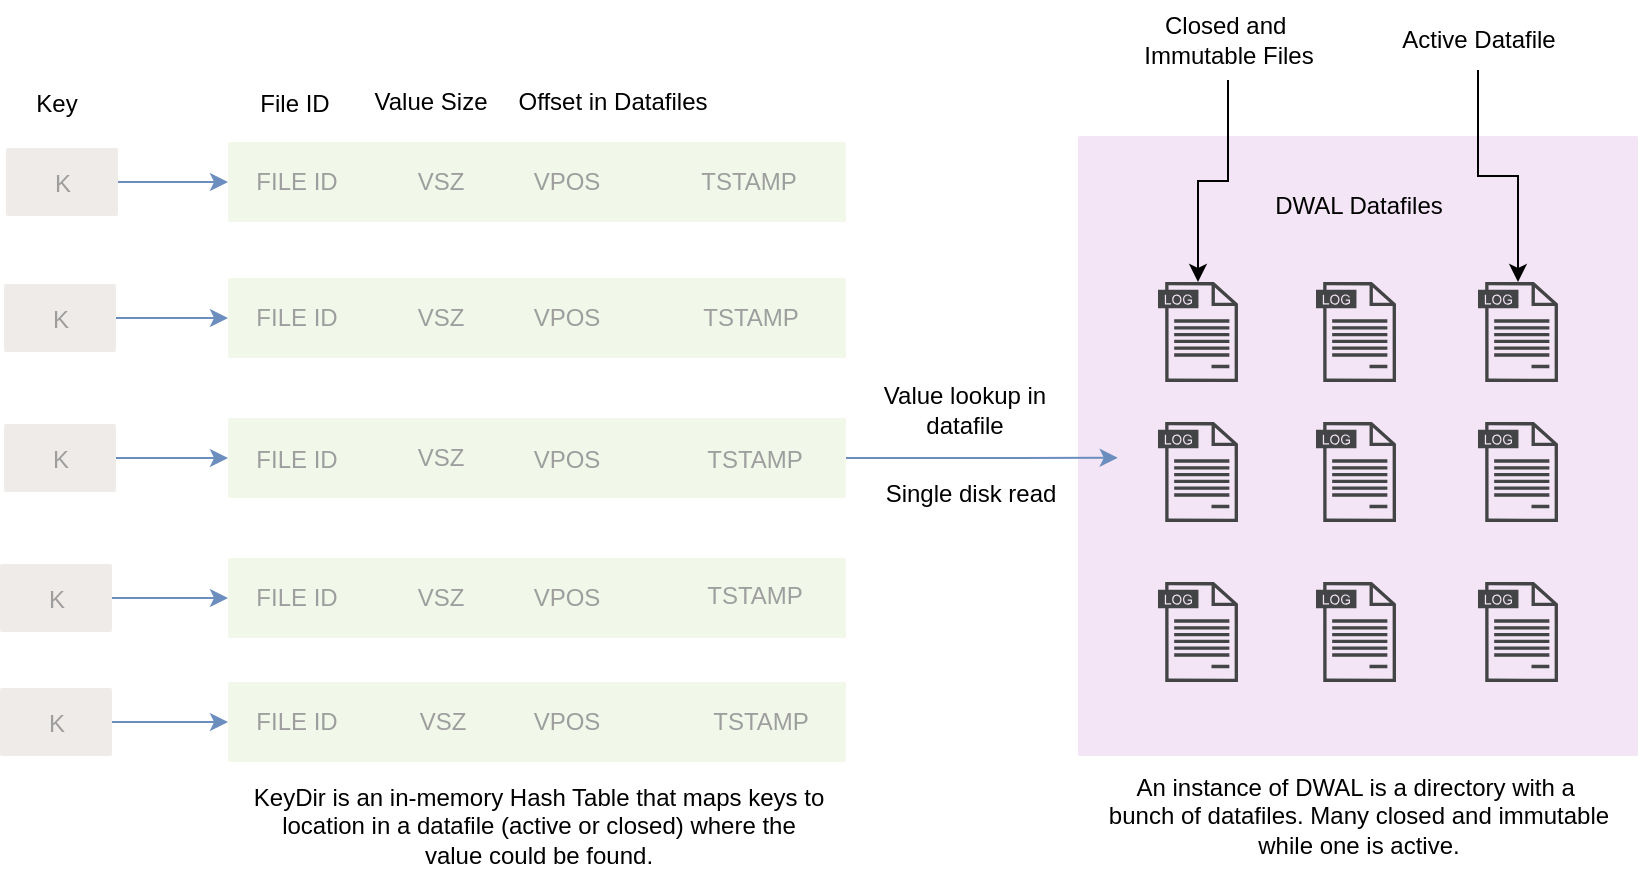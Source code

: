 <mxfile version="20.0.4" type="device"><diagram name="Page-1" id="c7558073-3199-34d8-9f00-42111426c3f3"><mxGraphModel dx="1883" dy="776" grid="1" gridSize="10" guides="1" tooltips="1" connect="1" arrows="1" fold="1" page="1" pageScale="1" pageWidth="826" pageHeight="1169" background="none" math="0" shadow="0"><root><mxCell id="0"/><mxCell id="1" parent="0"/><mxCell id="l67hJpqQmH-KPLtyfSSI-96" value="" style="sketch=0;points=[[0,0,0],[0.25,0,0],[0.5,0,0],[0.75,0,0],[1,0,0],[1,0.25,0],[1,0.5,0],[1,0.75,0],[1,1,0],[0.75,1,0],[0.5,1,0],[0.25,1,0],[0,1,0],[0,0.75,0],[0,0.5,0],[0,0.25,0]];rounded=1;absoluteArcSize=1;arcSize=2;html=1;strokeColor=none;gradientColor=none;shadow=0;dashed=0;fontSize=12;fontColor=#9E9E9E;align=left;verticalAlign=top;spacing=10;spacingTop=-4;fillColor=#F3E5F5;" parent="1" vertex="1"><mxGeometry x="525" y="358" width="280" height="310" as="geometry"/></mxCell><mxCell id="l67hJpqQmH-KPLtyfSSI-98" value="" style="sketch=0;pointerEvents=1;shadow=0;dashed=0;html=1;strokeColor=none;fillColor=#434445;aspect=fixed;labelPosition=center;verticalLabelPosition=bottom;verticalAlign=top;align=center;outlineConnect=0;shape=mxgraph.vvd.log_files;" parent="1" vertex="1"><mxGeometry x="565" y="431" width="40" height="50" as="geometry"/></mxCell><mxCell id="l67hJpqQmH-KPLtyfSSI-100" value="" style="sketch=0;pointerEvents=1;shadow=0;dashed=0;html=1;strokeColor=none;fillColor=#434445;aspect=fixed;labelPosition=center;verticalLabelPosition=bottom;verticalAlign=top;align=center;outlineConnect=0;shape=mxgraph.vvd.log_files;" parent="1" vertex="1"><mxGeometry x="644" y="431" width="40" height="50" as="geometry"/></mxCell><mxCell id="l67hJpqQmH-KPLtyfSSI-101" value="" style="sketch=0;pointerEvents=1;shadow=0;dashed=0;html=1;strokeColor=none;fillColor=#434445;aspect=fixed;labelPosition=center;verticalLabelPosition=bottom;verticalAlign=top;align=center;outlineConnect=0;shape=mxgraph.vvd.log_files;" parent="1" vertex="1"><mxGeometry x="725" y="431" width="40" height="50" as="geometry"/></mxCell><mxCell id="l67hJpqQmH-KPLtyfSSI-102" value="" style="sketch=0;pointerEvents=1;shadow=0;dashed=0;html=1;strokeColor=none;fillColor=#434445;aspect=fixed;labelPosition=center;verticalLabelPosition=bottom;verticalAlign=top;align=center;outlineConnect=0;shape=mxgraph.vvd.log_files;" parent="1" vertex="1"><mxGeometry x="565" y="501" width="40" height="50" as="geometry"/></mxCell><mxCell id="l67hJpqQmH-KPLtyfSSI-103" value="" style="sketch=0;pointerEvents=1;shadow=0;dashed=0;html=1;strokeColor=none;fillColor=#434445;aspect=fixed;labelPosition=center;verticalLabelPosition=bottom;verticalAlign=top;align=center;outlineConnect=0;shape=mxgraph.vvd.log_files;" parent="1" vertex="1"><mxGeometry x="644" y="501" width="40" height="50" as="geometry"/></mxCell><mxCell id="l67hJpqQmH-KPLtyfSSI-104" value="" style="sketch=0;pointerEvents=1;shadow=0;dashed=0;html=1;strokeColor=none;fillColor=#434445;aspect=fixed;labelPosition=center;verticalLabelPosition=bottom;verticalAlign=top;align=center;outlineConnect=0;shape=mxgraph.vvd.log_files;" parent="1" vertex="1"><mxGeometry x="725" y="501" width="40" height="50" as="geometry"/></mxCell><mxCell id="l67hJpqQmH-KPLtyfSSI-108" value="" style="sketch=0;pointerEvents=1;shadow=0;dashed=0;html=1;strokeColor=none;fillColor=#434445;aspect=fixed;labelPosition=center;verticalLabelPosition=bottom;verticalAlign=top;align=center;outlineConnect=0;shape=mxgraph.vvd.log_files;" parent="1" vertex="1"><mxGeometry x="565" y="581" width="40" height="50" as="geometry"/></mxCell><mxCell id="l67hJpqQmH-KPLtyfSSI-109" value="" style="sketch=0;pointerEvents=1;shadow=0;dashed=0;html=1;strokeColor=none;fillColor=#434445;aspect=fixed;labelPosition=center;verticalLabelPosition=bottom;verticalAlign=top;align=center;outlineConnect=0;shape=mxgraph.vvd.log_files;" parent="1" vertex="1"><mxGeometry x="644" y="581" width="40" height="50" as="geometry"/></mxCell><mxCell id="l67hJpqQmH-KPLtyfSSI-110" value="" style="sketch=0;pointerEvents=1;shadow=0;dashed=0;html=1;strokeColor=none;fillColor=#434445;aspect=fixed;labelPosition=center;verticalLabelPosition=bottom;verticalAlign=top;align=center;outlineConnect=0;shape=mxgraph.vvd.log_files;" parent="1" vertex="1"><mxGeometry x="725" y="581" width="40" height="50" as="geometry"/></mxCell><mxCell id="l67hJpqQmH-KPLtyfSSI-111" value="DWAL Datafiles" style="text;html=1;align=center;verticalAlign=middle;resizable=0;points=[];autosize=1;strokeColor=none;fillColor=none;" parent="1" vertex="1"><mxGeometry x="610" y="378" width="110" height="30" as="geometry"/></mxCell><mxCell id="l67hJpqQmH-KPLtyfSSI-166" style="edgeStyle=orthogonalEdgeStyle;rounded=0;orthogonalLoop=1;jettySize=auto;html=1;" parent="1" source="l67hJpqQmH-KPLtyfSSI-162" target="l67hJpqQmH-KPLtyfSSI-101" edge="1"><mxGeometry relative="1" as="geometry"/></mxCell><mxCell id="l67hJpqQmH-KPLtyfSSI-162" value="Active Datafile" style="text;html=1;align=center;verticalAlign=middle;resizable=0;points=[];autosize=1;strokeColor=none;fillColor=none;" parent="1" vertex="1"><mxGeometry x="675" y="295" width="100" height="30" as="geometry"/></mxCell><mxCell id="l67hJpqQmH-KPLtyfSSI-164" style="edgeStyle=orthogonalEdgeStyle;rounded=0;orthogonalLoop=1;jettySize=auto;html=1;" parent="1" source="l67hJpqQmH-KPLtyfSSI-163" target="l67hJpqQmH-KPLtyfSSI-98" edge="1"><mxGeometry relative="1" as="geometry"/></mxCell><mxCell id="l67hJpqQmH-KPLtyfSSI-163" value="Closed and&amp;nbsp;&lt;br&gt;Immutable Files" style="text;html=1;align=center;verticalAlign=middle;resizable=0;points=[];autosize=1;strokeColor=none;fillColor=none;" parent="1" vertex="1"><mxGeometry x="545" y="290" width="110" height="40" as="geometry"/></mxCell><mxCell id="l67hJpqQmH-KPLtyfSSI-169" value="&lt;div&gt;&lt;span style=&quot;font-size: 12px;&quot;&gt;An instance of DWAL is a directory with a&amp;nbsp;&lt;/span&gt;&lt;/div&gt;&lt;div&gt;&lt;span style=&quot;font-size: 12px;&quot;&gt;bunch of datafiles. Many closed and immutable&lt;/span&gt;&lt;/div&gt;&lt;div&gt;&lt;span style=&quot;font-size: 12px;&quot;&gt;while one is active.&lt;/span&gt;&lt;/div&gt;" style="text;html=1;align=center;verticalAlign=middle;resizable=0;points=[];autosize=1;strokeColor=none;fillColor=none;" parent="1" vertex="1"><mxGeometry x="530" y="668" width="270" height="60" as="geometry"/></mxCell><mxCell id="4N21Zl-eYdPU_crQcYQ0-1" value="" style="sketch=0;points=[[0,0,0],[0.25,0,0],[0.5,0,0],[0.75,0,0],[1,0,0],[1,0.25,0],[1,0.5,0],[1,0.75,0],[1,1,0],[0.75,1,0],[0.5,1,0],[0.25,1,0],[0,1,0],[0,0.75,0],[0,0.5,0],[0,0.25,0]];rounded=1;absoluteArcSize=1;arcSize=2;html=1;strokeColor=none;gradientColor=none;shadow=0;dashed=0;fontSize=12;fontColor=#9E9E9E;align=left;verticalAlign=top;spacing=10;spacingTop=-4;fillColor=#F1F8E9;" vertex="1" parent="1"><mxGeometry x="100" y="361" width="309" height="40" as="geometry"/></mxCell><mxCell id="4N21Zl-eYdPU_crQcYQ0-3" value="" style="sketch=0;points=[[0,0,0],[0.25,0,0],[0.5,0,0],[0.75,0,0],[1,0,0],[1,0.25,0],[1,0.5,0],[1,0.75,0],[1,1,0],[0.75,1,0],[0.5,1,0],[0.25,1,0],[0,1,0],[0,0.75,0],[0,0.5,0],[0,0.25,0]];rounded=1;absoluteArcSize=1;arcSize=2;html=1;strokeColor=none;gradientColor=none;shadow=0;dashed=0;fontSize=12;fontColor=#9E9E9E;align=left;verticalAlign=top;spacing=10;spacingTop=-4;fillColor=#F1F8E9;" vertex="1" parent="1"><mxGeometry x="100" y="429" width="309" height="40" as="geometry"/></mxCell><mxCell id="4N21Zl-eYdPU_crQcYQ0-43" style="edgeStyle=orthogonalEdgeStyle;rounded=0;orthogonalLoop=1;jettySize=auto;html=1;entryX=0.071;entryY=0.519;entryDx=0;entryDy=0;entryPerimeter=0;fillColor=#dae8fc;strokeColor=#6c8ebf;" edge="1" parent="1" source="4N21Zl-eYdPU_crQcYQ0-4" target="l67hJpqQmH-KPLtyfSSI-96"><mxGeometry relative="1" as="geometry"/></mxCell><mxCell id="4N21Zl-eYdPU_crQcYQ0-4" value="" style="sketch=0;points=[[0,0,0],[0.25,0,0],[0.5,0,0],[0.75,0,0],[1,0,0],[1,0.25,0],[1,0.5,0],[1,0.75,0],[1,1,0],[0.75,1,0],[0.5,1,0],[0.25,1,0],[0,1,0],[0,0.75,0],[0,0.5,0],[0,0.25,0]];rounded=1;absoluteArcSize=1;arcSize=2;html=1;strokeColor=none;gradientColor=none;shadow=0;dashed=0;fontSize=12;fontColor=#9E9E9E;align=left;verticalAlign=top;spacing=10;spacingTop=-4;fillColor=#F1F8E9;" vertex="1" parent="1"><mxGeometry x="100" y="499" width="309" height="40" as="geometry"/></mxCell><mxCell id="4N21Zl-eYdPU_crQcYQ0-5" value="" style="sketch=0;points=[[0,0,0],[0.25,0,0],[0.5,0,0],[0.75,0,0],[1,0,0],[1,0.25,0],[1,0.5,0],[1,0.75,0],[1,1,0],[0.75,1,0],[0.5,1,0],[0.25,1,0],[0,1,0],[0,0.75,0],[0,0.5,0],[0,0.25,0]];rounded=1;absoluteArcSize=1;arcSize=2;html=1;strokeColor=none;gradientColor=none;shadow=0;dashed=0;fontSize=12;fontColor=#9E9E9E;align=left;verticalAlign=top;spacing=10;spacingTop=-4;fillColor=#F1F8E9;" vertex="1" parent="1"><mxGeometry x="100" y="569" width="309" height="40" as="geometry"/></mxCell><mxCell id="4N21Zl-eYdPU_crQcYQ0-6" value="" style="sketch=0;points=[[0,0,0],[0.25,0,0],[0.5,0,0],[0.75,0,0],[1,0,0],[1,0.25,0],[1,0.5,0],[1,0.75,0],[1,1,0],[0.75,1,0],[0.5,1,0],[0.25,1,0],[0,1,0],[0,0.75,0],[0,0.5,0],[0,0.25,0]];rounded=1;absoluteArcSize=1;arcSize=2;html=1;strokeColor=none;gradientColor=none;shadow=0;dashed=0;fontSize=12;fontColor=#9E9E9E;align=left;verticalAlign=top;spacing=10;spacingTop=-4;fillColor=#F1F8E9;" vertex="1" parent="1"><mxGeometry x="100" y="631" width="309" height="40" as="geometry"/></mxCell><mxCell id="4N21Zl-eYdPU_crQcYQ0-11" value="&lt;span style=&quot;color: rgb(158, 158, 158); text-align: left;&quot;&gt;FILE ID&lt;/span&gt;" style="text;html=1;align=center;verticalAlign=middle;resizable=0;points=[];autosize=1;strokeColor=none;fillColor=none;" vertex="1" parent="1"><mxGeometry x="104" y="366" width="60" height="30" as="geometry"/></mxCell><mxCell id="4N21Zl-eYdPU_crQcYQ0-12" value="&lt;span style=&quot;color: rgb(158, 158, 158); text-align: left;&quot;&gt;FILE ID&lt;/span&gt;" style="text;html=1;align=center;verticalAlign=middle;resizable=0;points=[];autosize=1;strokeColor=none;fillColor=none;" vertex="1" parent="1"><mxGeometry x="104" y="434" width="60" height="30" as="geometry"/></mxCell><mxCell id="4N21Zl-eYdPU_crQcYQ0-13" value="&lt;span style=&quot;color: rgb(158, 158, 158); text-align: left;&quot;&gt;FILE ID&lt;/span&gt;" style="text;html=1;align=center;verticalAlign=middle;resizable=0;points=[];autosize=1;strokeColor=none;fillColor=none;" vertex="1" parent="1"><mxGeometry x="104" y="505" width="60" height="30" as="geometry"/></mxCell><mxCell id="4N21Zl-eYdPU_crQcYQ0-14" value="&lt;span style=&quot;color: rgb(158, 158, 158); text-align: left;&quot;&gt;FILE ID&lt;/span&gt;" style="text;html=1;align=center;verticalAlign=middle;resizable=0;points=[];autosize=1;strokeColor=none;fillColor=none;" vertex="1" parent="1"><mxGeometry x="104" y="574" width="60" height="30" as="geometry"/></mxCell><mxCell id="4N21Zl-eYdPU_crQcYQ0-15" value="&lt;span style=&quot;color: rgb(158, 158, 158); text-align: left;&quot;&gt;FILE ID&lt;/span&gt;" style="text;html=1;align=center;verticalAlign=middle;resizable=0;points=[];autosize=1;strokeColor=none;fillColor=none;" vertex="1" parent="1"><mxGeometry x="104" y="636" width="60" height="30" as="geometry"/></mxCell><mxCell id="4N21Zl-eYdPU_crQcYQ0-16" value="&lt;span style=&quot;color: rgb(158, 158, 158); text-align: left;&quot;&gt;VPOS&lt;/span&gt;" style="text;html=1;align=center;verticalAlign=middle;resizable=0;points=[];autosize=1;strokeColor=none;fillColor=none;" vertex="1" parent="1"><mxGeometry x="239" y="505" width="60" height="30" as="geometry"/></mxCell><mxCell id="4N21Zl-eYdPU_crQcYQ0-17" value="&lt;span style=&quot;color: rgb(158, 158, 158); text-align: left;&quot;&gt;TSTAMP&lt;/span&gt;" style="text;html=1;align=center;verticalAlign=middle;resizable=0;points=[];autosize=1;strokeColor=none;fillColor=none;" vertex="1" parent="1"><mxGeometry x="325" y="366" width="70" height="30" as="geometry"/></mxCell><mxCell id="4N21Zl-eYdPU_crQcYQ0-19" value="&lt;span style=&quot;color: rgb(158, 158, 158); text-align: left;&quot;&gt;VSZ&lt;/span&gt;" style="text;html=1;align=center;verticalAlign=middle;resizable=0;points=[];autosize=1;strokeColor=none;fillColor=none;" vertex="1" parent="1"><mxGeometry x="181" y="366" width="50" height="30" as="geometry"/></mxCell><mxCell id="4N21Zl-eYdPU_crQcYQ0-20" value="&lt;span style=&quot;color: rgb(158, 158, 158); text-align: left;&quot;&gt;VSZ&lt;/span&gt;" style="text;html=1;align=center;verticalAlign=middle;resizable=0;points=[];autosize=1;strokeColor=none;fillColor=none;" vertex="1" parent="1"><mxGeometry x="181" y="434" width="50" height="30" as="geometry"/></mxCell><mxCell id="4N21Zl-eYdPU_crQcYQ0-21" value="&lt;span style=&quot;color: rgb(158, 158, 158); text-align: left;&quot;&gt;VSZ&lt;/span&gt;" style="text;html=1;align=center;verticalAlign=middle;resizable=0;points=[];autosize=1;strokeColor=none;fillColor=none;" vertex="1" parent="1"><mxGeometry x="181" y="504" width="50" height="30" as="geometry"/></mxCell><mxCell id="4N21Zl-eYdPU_crQcYQ0-22" value="&lt;span style=&quot;color: rgb(158, 158, 158); text-align: left;&quot;&gt;VSZ&lt;/span&gt;" style="text;html=1;align=center;verticalAlign=middle;resizable=0;points=[];autosize=1;strokeColor=none;fillColor=none;" vertex="1" parent="1"><mxGeometry x="181" y="574" width="50" height="30" as="geometry"/></mxCell><mxCell id="4N21Zl-eYdPU_crQcYQ0-23" value="&lt;span style=&quot;color: rgb(158, 158, 158); text-align: left;&quot;&gt;VSZ&lt;/span&gt;" style="text;html=1;align=center;verticalAlign=middle;resizable=0;points=[];autosize=1;strokeColor=none;fillColor=none;" vertex="1" parent="1"><mxGeometry x="182" y="636" width="50" height="30" as="geometry"/></mxCell><mxCell id="4N21Zl-eYdPU_crQcYQ0-24" value="&lt;span style=&quot;color: rgb(158, 158, 158); text-align: left;&quot;&gt;VPOS&lt;/span&gt;" style="text;html=1;align=center;verticalAlign=middle;resizable=0;points=[];autosize=1;strokeColor=none;fillColor=none;" vertex="1" parent="1"><mxGeometry x="239" y="636" width="60" height="30" as="geometry"/></mxCell><mxCell id="4N21Zl-eYdPU_crQcYQ0-25" value="&lt;span style=&quot;color: rgb(158, 158, 158); text-align: left;&quot;&gt;VPOS&lt;/span&gt;" style="text;html=1;align=center;verticalAlign=middle;resizable=0;points=[];autosize=1;strokeColor=none;fillColor=none;" vertex="1" parent="1"><mxGeometry x="239" y="574" width="60" height="30" as="geometry"/></mxCell><mxCell id="4N21Zl-eYdPU_crQcYQ0-26" value="&lt;span style=&quot;color: rgb(158, 158, 158); text-align: left;&quot;&gt;VPOS&lt;/span&gt;" style="text;html=1;align=center;verticalAlign=middle;resizable=0;points=[];autosize=1;strokeColor=none;fillColor=none;" vertex="1" parent="1"><mxGeometry x="239" y="434" width="60" height="30" as="geometry"/></mxCell><mxCell id="4N21Zl-eYdPU_crQcYQ0-27" value="&lt;span style=&quot;color: rgb(158, 158, 158); text-align: left;&quot;&gt;VPOS&lt;/span&gt;" style="text;html=1;align=center;verticalAlign=middle;resizable=0;points=[];autosize=1;strokeColor=none;fillColor=none;" vertex="1" parent="1"><mxGeometry x="239" y="366" width="60" height="30" as="geometry"/></mxCell><mxCell id="4N21Zl-eYdPU_crQcYQ0-28" value="&lt;span style=&quot;color: rgb(158, 158, 158); text-align: left;&quot;&gt;TSTAMP&lt;/span&gt;" style="text;html=1;align=center;verticalAlign=middle;resizable=0;points=[];autosize=1;strokeColor=none;fillColor=none;" vertex="1" parent="1"><mxGeometry x="326" y="434" width="70" height="30" as="geometry"/></mxCell><mxCell id="4N21Zl-eYdPU_crQcYQ0-30" value="&lt;span style=&quot;color: rgb(158, 158, 158); text-align: left;&quot;&gt;TSTAMP&lt;/span&gt;" style="text;html=1;align=center;verticalAlign=middle;resizable=0;points=[];autosize=1;strokeColor=none;fillColor=none;" vertex="1" parent="1"><mxGeometry x="328" y="505" width="70" height="30" as="geometry"/></mxCell><mxCell id="4N21Zl-eYdPU_crQcYQ0-32" value="&lt;span style=&quot;color: rgb(158, 158, 158); text-align: left;&quot;&gt;TSTAMP&lt;/span&gt;" style="text;html=1;align=center;verticalAlign=middle;resizable=0;points=[];autosize=1;strokeColor=none;fillColor=none;" vertex="1" parent="1"><mxGeometry x="328" y="573" width="70" height="30" as="geometry"/></mxCell><mxCell id="4N21Zl-eYdPU_crQcYQ0-34" value="&lt;span style=&quot;color: rgb(158, 158, 158); text-align: left;&quot;&gt;TSTAMP&lt;/span&gt;" style="text;html=1;align=center;verticalAlign=middle;resizable=0;points=[];autosize=1;strokeColor=none;fillColor=none;" vertex="1" parent="1"><mxGeometry x="331" y="636" width="70" height="30" as="geometry"/></mxCell><mxCell id="4N21Zl-eYdPU_crQcYQ0-36" value="Key" style="text;html=1;align=center;verticalAlign=middle;resizable=0;points=[];autosize=1;strokeColor=none;fillColor=none;" vertex="1" parent="1"><mxGeometry x="-6" y="327" width="40" height="30" as="geometry"/></mxCell><mxCell id="4N21Zl-eYdPU_crQcYQ0-37" value="File ID" style="text;html=1;align=center;verticalAlign=middle;resizable=0;points=[];autosize=1;strokeColor=none;fillColor=none;" vertex="1" parent="1"><mxGeometry x="103" y="327" width="60" height="30" as="geometry"/></mxCell><mxCell id="4N21Zl-eYdPU_crQcYQ0-38" value="Value Size" style="text;html=1;align=center;verticalAlign=middle;resizable=0;points=[];autosize=1;strokeColor=none;fillColor=none;rotation=0;" vertex="1" parent="1"><mxGeometry x="161" y="326" width="80" height="30" as="geometry"/></mxCell><mxCell id="4N21Zl-eYdPU_crQcYQ0-39" value="Offset in Datafiles" style="text;html=1;align=center;verticalAlign=middle;resizable=0;points=[];autosize=1;strokeColor=none;fillColor=none;rotation=0;" vertex="1" parent="1"><mxGeometry x="232" y="326" width="120" height="30" as="geometry"/></mxCell><mxCell id="4N21Zl-eYdPU_crQcYQ0-42" value="&lt;div&gt;&lt;span style=&quot;font-size: 12px;&quot;&gt;KeyDir is an in-memory Hash Table that maps keys to&lt;/span&gt;&lt;/div&gt;&lt;div&gt;&lt;span style=&quot;font-size: 12px;&quot;&gt;location in a datafile (active or closed) where the&lt;/span&gt;&lt;/div&gt;&lt;div&gt;&lt;span style=&quot;font-size: 12px;&quot;&gt;value could be found.&lt;/span&gt;&lt;/div&gt;" style="text;html=1;align=center;verticalAlign=middle;resizable=0;points=[];autosize=1;strokeColor=none;fillColor=none;" vertex="1" parent="1"><mxGeometry x="100" y="673" width="310" height="60" as="geometry"/></mxCell><mxCell id="4N21Zl-eYdPU_crQcYQ0-44" value="Value lookup in&lt;br&gt;datafile" style="text;html=1;align=center;verticalAlign=middle;resizable=0;points=[];autosize=1;strokeColor=none;fillColor=none;" vertex="1" parent="1"><mxGeometry x="418" y="475" width="100" height="40" as="geometry"/></mxCell><mxCell id="4N21Zl-eYdPU_crQcYQ0-45" value="Single disk read" style="text;html=1;align=center;verticalAlign=middle;resizable=0;points=[];autosize=1;strokeColor=none;fillColor=none;" vertex="1" parent="1"><mxGeometry x="416" y="522" width="110" height="30" as="geometry"/></mxCell><mxCell id="4N21Zl-eYdPU_crQcYQ0-64" style="edgeStyle=orthogonalEdgeStyle;rounded=0;orthogonalLoop=1;jettySize=auto;html=1;exitX=1;exitY=0.5;exitDx=0;exitDy=0;exitPerimeter=0;entryX=0;entryY=0.5;entryDx=0;entryDy=0;entryPerimeter=0;fillColor=#dae8fc;strokeColor=#6c8ebf;" edge="1" parent="1" source="4N21Zl-eYdPU_crQcYQ0-52" target="4N21Zl-eYdPU_crQcYQ0-6"><mxGeometry relative="1" as="geometry"/></mxCell><mxCell id="4N21Zl-eYdPU_crQcYQ0-52" value="K" style="sketch=0;points=[[0,0,0],[0.25,0,0],[0.5,0,0],[0.75,0,0],[1,0,0],[1,0.25,0],[1,0.5,0],[1,0.75,0],[1,1,0],[0.75,1,0],[0.5,1,0],[0.25,1,0],[0,1,0],[0,0.75,0],[0,0.5,0],[0,0.25,0]];rounded=1;absoluteArcSize=1;arcSize=2;html=1;strokeColor=none;gradientColor=none;shadow=0;dashed=0;fontSize=12;fontColor=#9E9E9E;align=center;verticalAlign=top;spacing=10;spacingTop=-4;fillColor=#EFEBE9;" vertex="1" parent="1"><mxGeometry x="-14" y="634" width="56" height="34" as="geometry"/></mxCell><mxCell id="4N21Zl-eYdPU_crQcYQ0-53" style="edgeStyle=orthogonalEdgeStyle;rounded=0;orthogonalLoop=1;jettySize=auto;html=1;exitX=0.5;exitY=1;exitDx=0;exitDy=0;exitPerimeter=0;" edge="1" parent="1" source="4N21Zl-eYdPU_crQcYQ0-52" target="4N21Zl-eYdPU_crQcYQ0-52"><mxGeometry relative="1" as="geometry"/></mxCell><mxCell id="4N21Zl-eYdPU_crQcYQ0-60" style="edgeStyle=orthogonalEdgeStyle;rounded=0;orthogonalLoop=1;jettySize=auto;html=1;exitX=1;exitY=0.5;exitDx=0;exitDy=0;exitPerimeter=0;entryX=0;entryY=0.5;entryDx=0;entryDy=0;entryPerimeter=0;fillColor=#dae8fc;strokeColor=#6c8ebf;" edge="1" parent="1" source="4N21Zl-eYdPU_crQcYQ0-56" target="4N21Zl-eYdPU_crQcYQ0-1"><mxGeometry relative="1" as="geometry"/></mxCell><mxCell id="4N21Zl-eYdPU_crQcYQ0-56" value="K" style="sketch=0;points=[[0,0,0],[0.25,0,0],[0.5,0,0],[0.75,0,0],[1,0,0],[1,0.25,0],[1,0.5,0],[1,0.75,0],[1,1,0],[0.75,1,0],[0.5,1,0],[0.25,1,0],[0,1,0],[0,0.75,0],[0,0.5,0],[0,0.25,0]];rounded=1;absoluteArcSize=1;arcSize=2;html=1;strokeColor=none;gradientColor=none;shadow=0;dashed=0;fontSize=12;fontColor=#9E9E9E;align=center;verticalAlign=top;spacing=10;spacingTop=-4;fillColor=#EFEBE9;" vertex="1" parent="1"><mxGeometry x="-11" y="364" width="56" height="34" as="geometry"/></mxCell><mxCell id="4N21Zl-eYdPU_crQcYQ0-61" style="edgeStyle=orthogonalEdgeStyle;rounded=0;orthogonalLoop=1;jettySize=auto;html=1;exitX=1;exitY=0.5;exitDx=0;exitDy=0;exitPerimeter=0;entryX=0;entryY=0.5;entryDx=0;entryDy=0;entryPerimeter=0;fillColor=#dae8fc;strokeColor=#6c8ebf;" edge="1" parent="1" source="4N21Zl-eYdPU_crQcYQ0-57" target="4N21Zl-eYdPU_crQcYQ0-3"><mxGeometry relative="1" as="geometry"/></mxCell><mxCell id="4N21Zl-eYdPU_crQcYQ0-57" value="K" style="sketch=0;points=[[0,0,0],[0.25,0,0],[0.5,0,0],[0.75,0,0],[1,0,0],[1,0.25,0],[1,0.5,0],[1,0.75,0],[1,1,0],[0.75,1,0],[0.5,1,0],[0.25,1,0],[0,1,0],[0,0.75,0],[0,0.5,0],[0,0.25,0]];rounded=1;absoluteArcSize=1;arcSize=2;html=1;strokeColor=none;gradientColor=none;shadow=0;dashed=0;fontSize=12;fontColor=#9E9E9E;align=center;verticalAlign=top;spacing=10;spacingTop=-4;fillColor=#EFEBE9;" vertex="1" parent="1"><mxGeometry x="-12" y="432" width="56" height="34" as="geometry"/></mxCell><mxCell id="4N21Zl-eYdPU_crQcYQ0-62" style="edgeStyle=orthogonalEdgeStyle;rounded=0;orthogonalLoop=1;jettySize=auto;html=1;exitX=1;exitY=0.5;exitDx=0;exitDy=0;exitPerimeter=0;entryX=0;entryY=0.5;entryDx=0;entryDy=0;entryPerimeter=0;fillColor=#dae8fc;strokeColor=#6c8ebf;" edge="1" parent="1" source="4N21Zl-eYdPU_crQcYQ0-58" target="4N21Zl-eYdPU_crQcYQ0-4"><mxGeometry relative="1" as="geometry"><mxPoint x="90" y="521" as="targetPoint"/></mxGeometry></mxCell><mxCell id="4N21Zl-eYdPU_crQcYQ0-58" value="K" style="sketch=0;points=[[0,0,0],[0.25,0,0],[0.5,0,0],[0.75,0,0],[1,0,0],[1,0.25,0],[1,0.5,0],[1,0.75,0],[1,1,0],[0.75,1,0],[0.5,1,0],[0.25,1,0],[0,1,0],[0,0.75,0],[0,0.5,0],[0,0.25,0]];rounded=1;absoluteArcSize=1;arcSize=2;html=1;strokeColor=none;gradientColor=none;shadow=0;dashed=0;fontSize=12;fontColor=#9E9E9E;align=center;verticalAlign=top;spacing=10;spacingTop=-4;fillColor=#EFEBE9;" vertex="1" parent="1"><mxGeometry x="-12" y="502" width="56" height="34" as="geometry"/></mxCell><mxCell id="4N21Zl-eYdPU_crQcYQ0-63" style="edgeStyle=orthogonalEdgeStyle;rounded=0;orthogonalLoop=1;jettySize=auto;html=1;exitX=1;exitY=0.5;exitDx=0;exitDy=0;exitPerimeter=0;entryX=0;entryY=0.5;entryDx=0;entryDy=0;entryPerimeter=0;fillColor=#dae8fc;strokeColor=#6c8ebf;" edge="1" parent="1" source="4N21Zl-eYdPU_crQcYQ0-59" target="4N21Zl-eYdPU_crQcYQ0-5"><mxGeometry relative="1" as="geometry"/></mxCell><mxCell id="4N21Zl-eYdPU_crQcYQ0-59" value="K" style="sketch=0;points=[[0,0,0],[0.25,0,0],[0.5,0,0],[0.75,0,0],[1,0,0],[1,0.25,0],[1,0.5,0],[1,0.75,0],[1,1,0],[0.75,1,0],[0.5,1,0],[0.25,1,0],[0,1,0],[0,0.75,0],[0,0.5,0],[0,0.25,0]];rounded=1;absoluteArcSize=1;arcSize=2;html=1;strokeColor=none;gradientColor=none;shadow=0;dashed=0;fontSize=12;fontColor=#9E9E9E;align=center;verticalAlign=top;spacing=10;spacingTop=-4;fillColor=#EFEBE9;" vertex="1" parent="1"><mxGeometry x="-14" y="572" width="56" height="34" as="geometry"/></mxCell></root></mxGraphModel></diagram></mxfile>